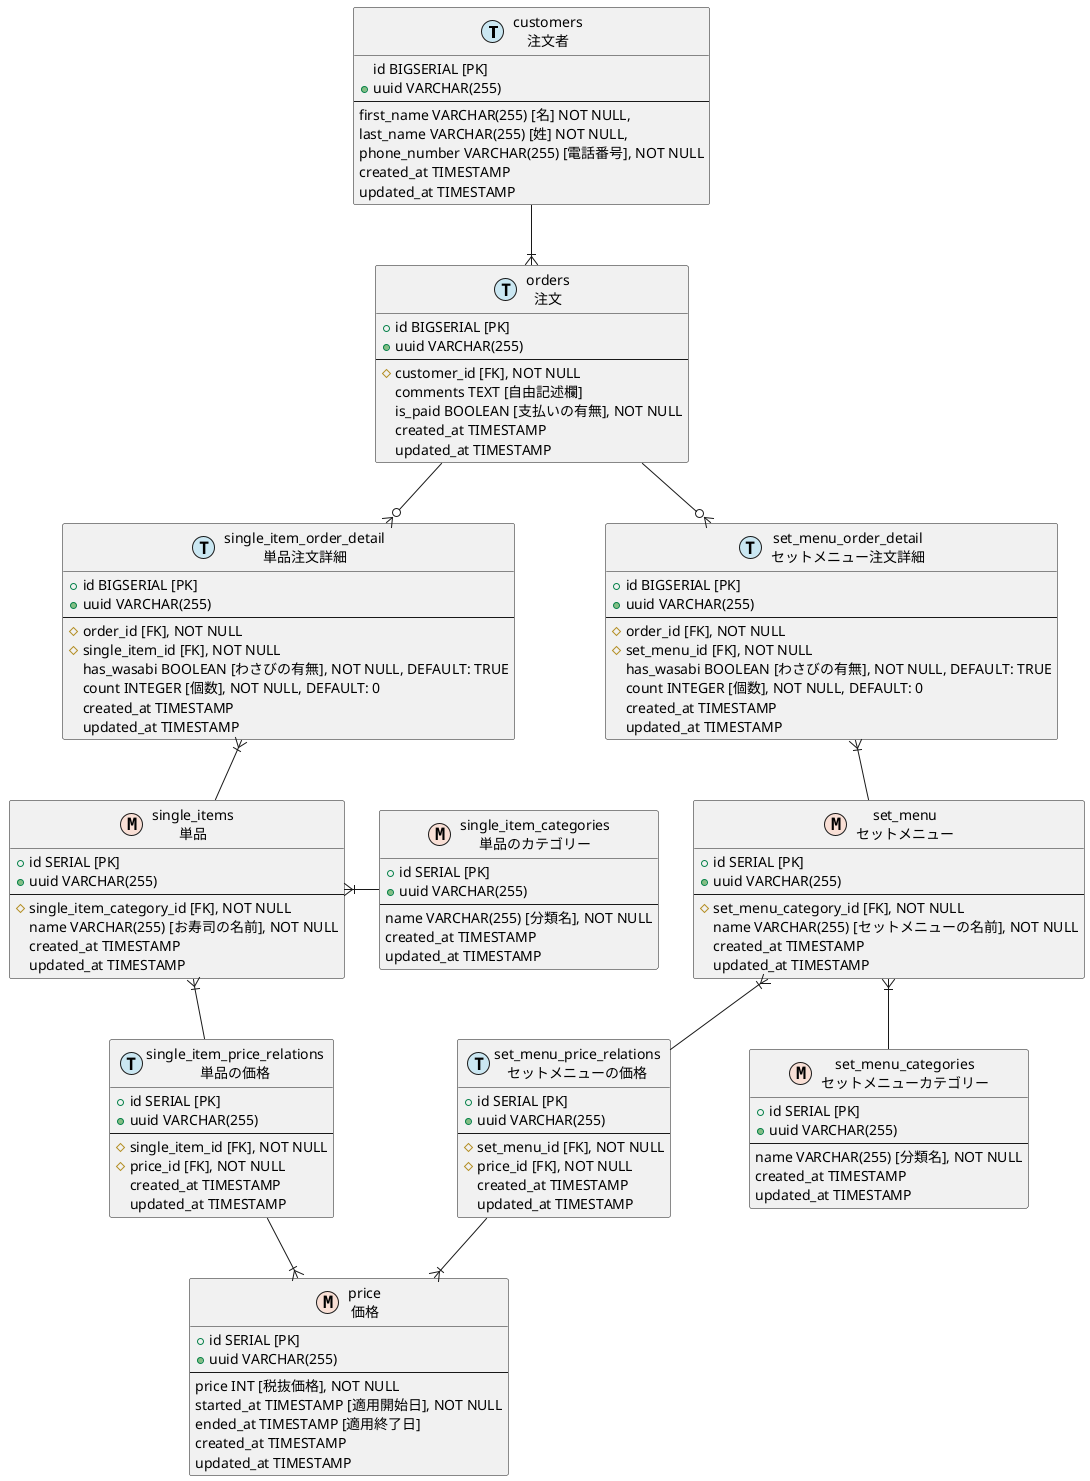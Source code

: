 @startuml single_item_table

!define MASTER F9DFD5
!define TRANSACTION CAE7F2

entity customers as "customers\n注文者" <<T, TRANSACTION>>  {
    id BIGSERIAL [PK]
    +uuid VARCHAR(255)
    --
    first_name VARCHAR(255) [名] NOT NULL,
    last_name VARCHAR(255) [姓] NOT NULL,
    phone_number VARCHAR(255) [電話番号], NOT NULL
    created_at TIMESTAMP
    updated_at TIMESTAMP
}

entity orders as "orders\n注文" <<T, TRANSACTION>> {
    + id BIGSERIAL [PK]
    +uuid VARCHAR(255)
    --
    # customer_id [FK], NOT NULL
    comments TEXT [自由記述欄]
    is_paid BOOLEAN [支払いの有無], NOT NULL
    created_at TIMESTAMP
    updated_at TIMESTAMP
}

entity single_item_order_detail as "single_item_order_detail\n単品注文詳細" <<T, TRANSACTION>>  {
    + id BIGSERIAL [PK]
    +uuid VARCHAR(255)
    --
    # order_id [FK], NOT NULL
    # single_item_id [FK], NOT NULL
    has_wasabi BOOLEAN [わさびの有無], NOT NULL, DEFAULT: TRUE
    count INTEGER [個数], NOT NULL, DEFAULT: 0
    created_at TIMESTAMP
    updated_at TIMESTAMP
}

entity set_menu_order_detail as "set_menu_order_detail\nセットメニュー注文詳細" <<T, TRANSACTION>>  {
    + id BIGSERIAL [PK]
    +uuid VARCHAR(255)
    --
    # order_id [FK], NOT NULL
    # set_menu_id [FK], NOT NULL
    has_wasabi BOOLEAN [わさびの有無], NOT NULL, DEFAULT: TRUE
    count INTEGER [個数], NOT NULL, DEFAULT: 0
    created_at TIMESTAMP
    updated_at TIMESTAMP
}

entity single_items as "single_items\n単品" <<M, MASTER>> {
    + id SERIAL [PK]
    +uuid VARCHAR(255)
    --
    # single_item_category_id [FK], NOT NULL
    name VARCHAR(255) [お寿司の名前], NOT NULL
    created_at TIMESTAMP
    updated_at TIMESTAMP
}

entity single_item_categories as "single_item_categories\n単品のカテゴリー" <<M, MASTER>> {
    + id SERIAL [PK]
    +uuid VARCHAR(255)
    --
    name VARCHAR(255) [分類名], NOT NULL
    created_at TIMESTAMP
    updated_at TIMESTAMP
}

entity single_item_price_relations as "single_item_price_relations\n単品の価格" <<T, TRANSACTION>> {
    + id SERIAL [PK]
    +uuid VARCHAR(255)
    --
    # single_item_id [FK], NOT NULL
    # price_id [FK], NOT NULL
    created_at TIMESTAMP
    updated_at TIMESTAMP
}

entity set_menu as "set_menu\nセットメニュー" <<M, MASTER>> {
    + id SERIAL [PK]
    +uuid VARCHAR(255)
    --
    # set_menu_category_id [FK], NOT NULL
    name VARCHAR(255) [セットメニューの名前], NOT NULL
    created_at TIMESTAMP
    updated_at TIMESTAMP
}

entity set_menu_categories as "set_menu_categories\nセットメニューカテゴリー" <<M, MASTER>> {
    + id SERIAL [PK]
    +uuid VARCHAR(255)
    --
    name VARCHAR(255) [分類名], NOT NULL
    created_at TIMESTAMP
    updated_at TIMESTAMP
}

entity set_menu_price_relations as "set_menu_price_relations\nセットメニューの価格" <<T, TRANSACTION>> {
    + id SERIAL [PK]
    +uuid VARCHAR(255)
    --
    # set_menu_id [FK], NOT NULL
    # price_id [FK], NOT NULL
    created_at TIMESTAMP
    updated_at TIMESTAMP
}

entity price as "price\n価格" <<M, MASTER>> {
    + id SERIAL [PK]
    +uuid VARCHAR(255)
    --
    price INT [税抜価格], NOT NULL
    started_at TIMESTAMP [適用開始日], NOT NULL
    ended_at TIMESTAMP [適用終了日]
    created_at TIMESTAMP
    updated_at TIMESTAMP
}

customers --|{ orders
orders --o{ single_item_order_detail
orders --o{ set_menu_order_detail
single_item_order_detail }|-- single_items
set_menu_order_detail }|-- set_menu
single_items }|-right- single_item_categories
set_menu }|-down- set_menu_categories
single_items }|-- single_item_price_relations
price }|-up- single_item_price_relations
set_menu }|-- set_menu_price_relations
price }|-up- set_menu_price_relations

@enduml